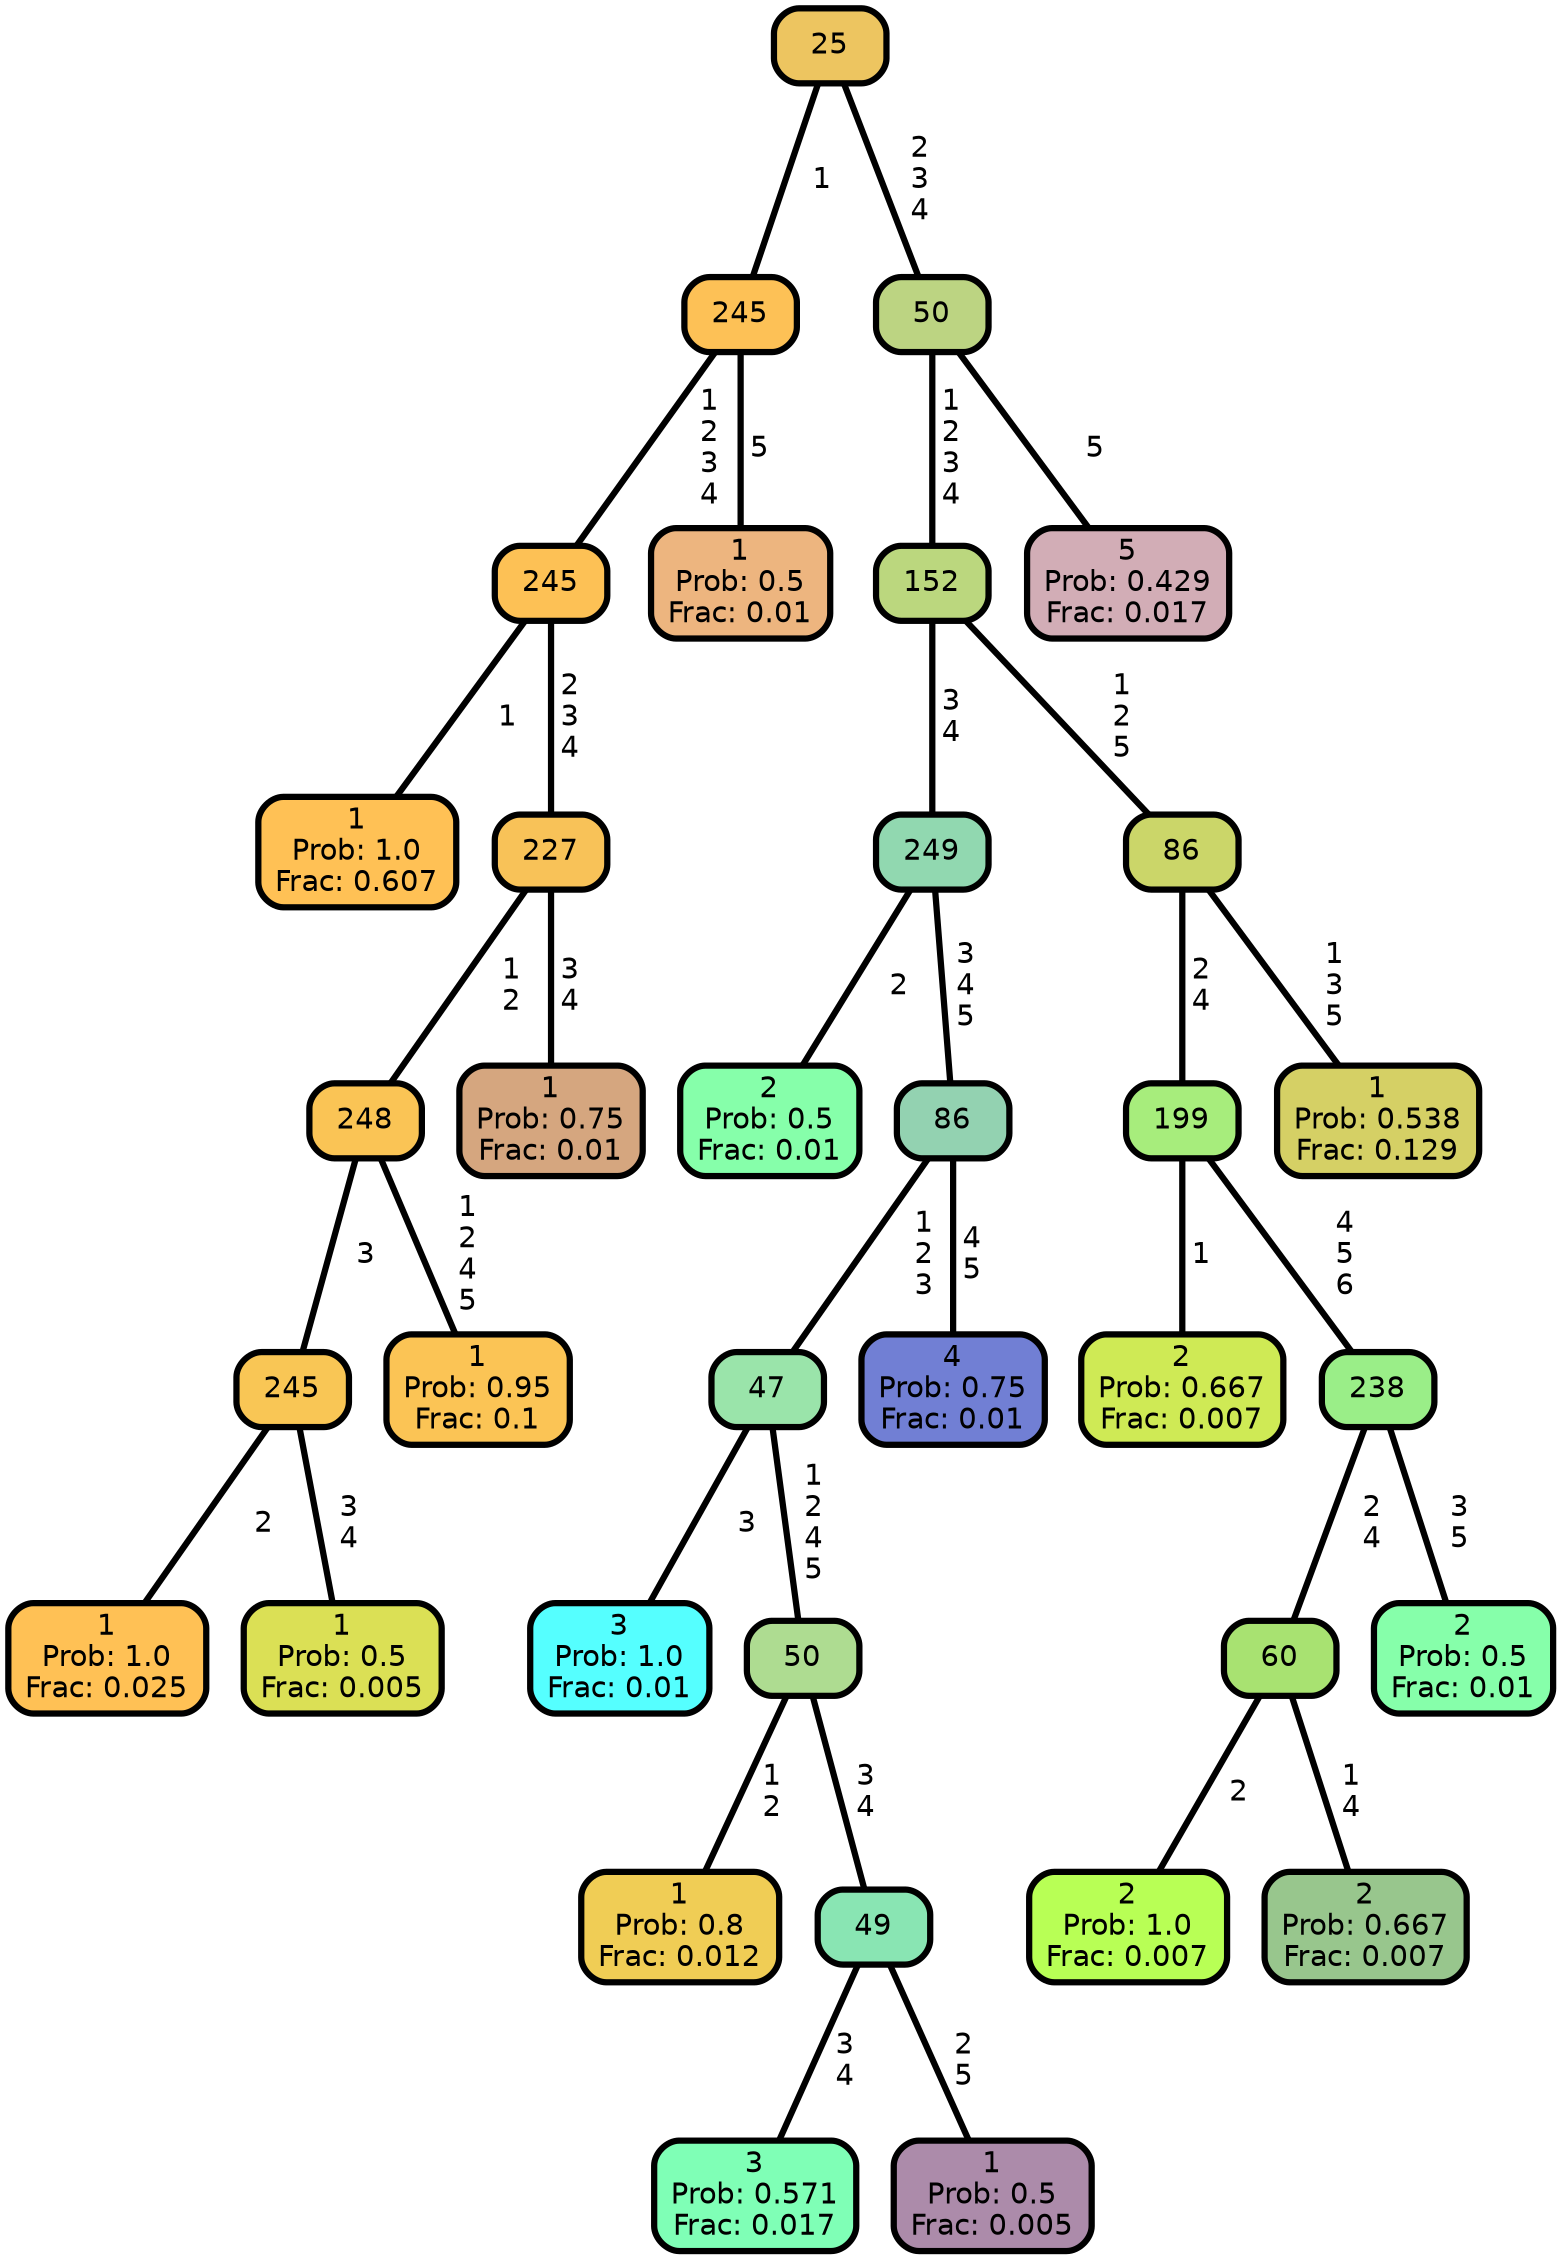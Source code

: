 graph Tree {
node [shape=box, style="filled, rounded",color="black",penwidth="3",fontcolor="black",                 fontname=helvetica] ;
graph [ranksep="0 equally", splines=straight,                 bgcolor=transparent, dpi=200] ;
edge [fontname=helvetica, color=black] ;
0 [label="1
Prob: 1.0
Frac: 0.607", fillcolor="#ffc155"] ;
1 [label="245", fillcolor="#fdc155"] ;
2 [label="1
Prob: 1.0
Frac: 0.025", fillcolor="#ffc155"] ;
3 [label="245", fillcolor="#f9c655"] ;
4 [label="1
Prob: 0.5
Frac: 0.005", fillcolor="#dbe055"] ;
5 [label="248", fillcolor="#fac455"] ;
6 [label="1
Prob: 0.95
Frac: 0.1", fillcolor="#fbc455"] ;
7 [label="227", fillcolor="#f8c258"] ;
8 [label="1
Prob: 0.75
Frac: 0.01", fillcolor="#d5a67f"] ;
9 [label="245", fillcolor="#fdc156"] ;
10 [label="1
Prob: 0.5
Frac: 0.01", fillcolor="#edb57f"] ;
11 [label="25", fillcolor="#edc560"] ;
12 [label="2
Prob: 0.5
Frac: 0.01", fillcolor="#86ffaa"] ;
13 [label="249", fillcolor="#91d8b0"] ;
14 [label="3
Prob: 1.0
Frac: 0.01", fillcolor="#55ffff"] ;
15 [label="47", fillcolor="#9ae4aa"] ;
16 [label="1
Prob: 0.8
Frac: 0.012", fillcolor="#f0cd55"] ;
17 [label="50", fillcolor="#aedc91"] ;
18 [label="3
Prob: 0.571
Frac: 0.017", fillcolor="#7fffb6"] ;
19 [label="49", fillcolor="#89e5b3"] ;
20 [label="1
Prob: 0.5
Frac: 0.005", fillcolor="#ac8baa"] ;
21 [label="86", fillcolor="#93d2b1"] ;
22 [label="4
Prob: 0.75
Frac: 0.01", fillcolor="#717fd4"] ;
23 [label="152", fillcolor="#bbd77e"] ;
24 [label="2
Prob: 0.667
Frac: 0.007", fillcolor="#cfea55"] ;
25 [label="199", fillcolor="#a7ed7c"] ;
26 [label="2
Prob: 1.0
Frac: 0.007", fillcolor="#b8ff55"] ;
27 [label="60", fillcolor="#a8e271"] ;
28 [label="2
Prob: 0.667
Frac: 0.007", fillcolor="#98c68d"] ;
29 [label="238", fillcolor="#9aee88"] ;
30 [label="2
Prob: 0.5
Frac: 0.01", fillcolor="#86ffaa"] ;
31 [label="86", fillcolor="#cbd669"] ;
32 [label="1
Prob: 0.538
Frac: 0.129", fillcolor="#d5d065"] ;
33 [label="50", fillcolor="#bcd482"] ;
34 [label="5
Prob: 0.429
Frac: 0.017", fillcolor="#d2adb6"] ;
1 -- 0 [label=" 1",penwidth=3] ;
1 -- 7 [label=" 2\n 3\n 4",penwidth=3] ;
3 -- 2 [label=" 2",penwidth=3] ;
3 -- 4 [label=" 3\n 4",penwidth=3] ;
5 -- 3 [label=" 3",penwidth=3] ;
5 -- 6 [label=" 1\n 2\n 4\n 5",penwidth=3] ;
7 -- 5 [label=" 1\n 2",penwidth=3] ;
7 -- 8 [label=" 3\n 4",penwidth=3] ;
9 -- 1 [label=" 1\n 2\n 3\n 4",penwidth=3] ;
9 -- 10 [label=" 5",penwidth=3] ;
11 -- 9 [label=" 1",penwidth=3] ;
11 -- 33 [label=" 2\n 3\n 4",penwidth=3] ;
13 -- 12 [label=" 2",penwidth=3] ;
13 -- 21 [label=" 3\n 4\n 5",penwidth=3] ;
15 -- 14 [label=" 3",penwidth=3] ;
15 -- 17 [label=" 1\n 2\n 4\n 5",penwidth=3] ;
17 -- 16 [label=" 1\n 2",penwidth=3] ;
17 -- 19 [label=" 3\n 4",penwidth=3] ;
19 -- 18 [label=" 3\n 4",penwidth=3] ;
19 -- 20 [label=" 2\n 5",penwidth=3] ;
21 -- 15 [label=" 1\n 2\n 3",penwidth=3] ;
21 -- 22 [label=" 4\n 5",penwidth=3] ;
23 -- 13 [label=" 3\n 4",penwidth=3] ;
23 -- 31 [label=" 1\n 2\n 5",penwidth=3] ;
25 -- 24 [label=" 1",penwidth=3] ;
25 -- 29 [label=" 4\n 5\n 6",penwidth=3] ;
27 -- 26 [label=" 2",penwidth=3] ;
27 -- 28 [label=" 1\n 4",penwidth=3] ;
29 -- 27 [label=" 2\n 4",penwidth=3] ;
29 -- 30 [label=" 3\n 5",penwidth=3] ;
31 -- 25 [label=" 2\n 4",penwidth=3] ;
31 -- 32 [label=" 1\n 3\n 5",penwidth=3] ;
33 -- 23 [label=" 1\n 2\n 3\n 4",penwidth=3] ;
33 -- 34 [label=" 5",penwidth=3] ;
{rank = same;}}